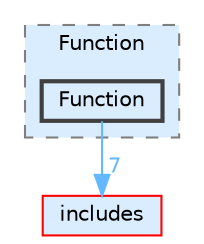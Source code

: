 digraph "lib/types/objects/Function/Function"
{
 // LATEX_PDF_SIZE
  bgcolor="transparent";
  edge [fontname=Helvetica,fontsize=10,labelfontname=Helvetica,labelfontsize=10];
  node [fontname=Helvetica,fontsize=10,shape=box,height=0.2,width=0.4];
  compound=true
  subgraph clusterdir_8e394419521e172f5df06492d0bbe20e {
    graph [ bgcolor="#daedff", pencolor="grey50", label="Function", fontname=Helvetica,fontsize=10 style="filled,dashed", URL="dir_8e394419521e172f5df06492d0bbe20e.html",tooltip=""]
  dir_6f1b4c2b76aa0c57a375b204b7f92538 [label="Function", fillcolor="#daedff", color="grey25", style="filled,bold", URL="dir_6f1b4c2b76aa0c57a375b204b7f92538.html",tooltip=""];
  }
  dir_09e761304027c904456130627fd4dcf5 [label="includes", fillcolor="#daedff", color="red", style="filled", URL="dir_09e761304027c904456130627fd4dcf5.html",tooltip=""];
  dir_6f1b4c2b76aa0c57a375b204b7f92538->dir_09e761304027c904456130627fd4dcf5 [headlabel="7", labeldistance=1.5 headhref="dir_000013_000017.html" href="dir_000013_000017.html" color="steelblue1" fontcolor="steelblue1"];
}
